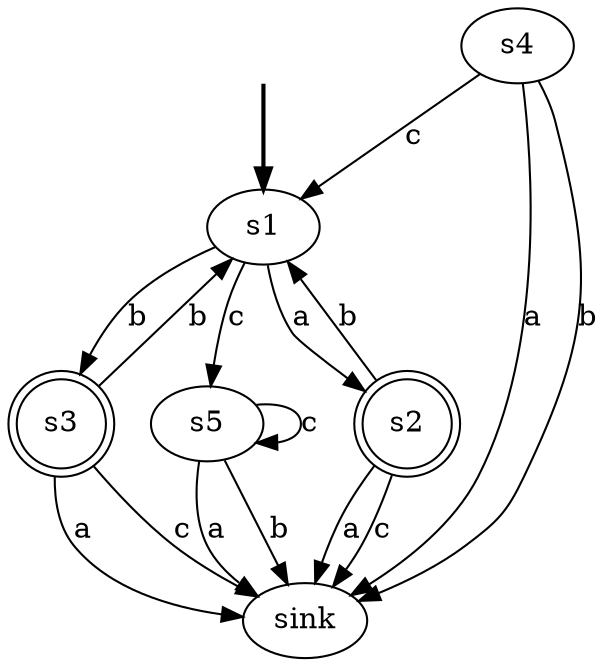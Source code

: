 digraph {
	fake [style=invisible]
	s3 [shape=doublecircle]
	s1 [root=true]
	s4
	sink
	s5
	s2 [shape=doublecircle]
	fake -> s1 [style=bold]
	s3 -> sink [label=a]
	s3 -> sink [label=c]
	s3 -> s1 [label=b]
	s2 -> sink [label=a]
	s2 -> sink [label=c]
	s2 -> s1 [label=b]
	s1 -> s2 [label=a]
	s1 -> s5 [label=c]
	s1 -> s3 [label=b]
	s4 -> sink [label=a]
	s4 -> s1 [label=c]
	s4 -> sink [label=b]
	s5 -> sink [label=a]
	s5 -> s5 [label=c]
	s5 -> sink [label=b]
}
